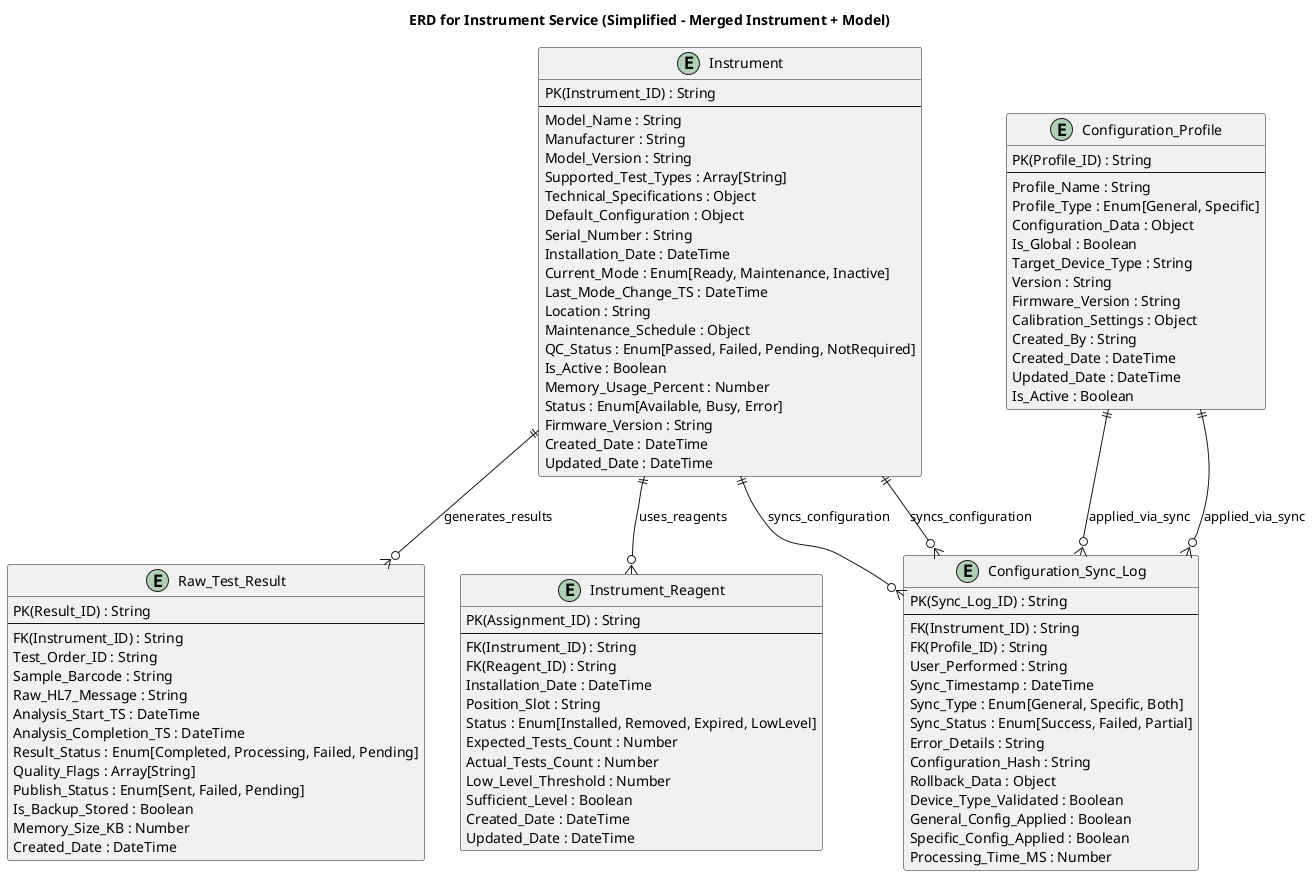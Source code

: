 @startuml Instrument_Service_ERD

title ERD for Instrument Service (Simplified - Merged Instrument + Model)

' -------------------------------------------------------------------
' Core Entity
' -------------------------------------------------------------------

entity Instrument {
    PK(Instrument_ID) : String
    --
    Model_Name : String
    Manufacturer : String
    Model_Version : String
    Supported_Test_Types : Array[String]
    Technical_Specifications : Object
    Default_Configuration : Object
    Serial_Number : String
    Installation_Date : DateTime
    Current_Mode : Enum[Ready, Maintenance, Inactive]
    Last_Mode_Change_TS : DateTime
    Location : String
    Maintenance_Schedule : Object
    QC_Status : Enum[Passed, Failed, Pending, NotRequired]
    Is_Active : Boolean
    Memory_Usage_Percent : Number
    Status : Enum[Available, Busy, Error]
    Firmware_Version : String
    Created_Date : DateTime
    Updated_Date : DateTime
}

' -------------------------------------------------------------------
' Test Results Management
' -------------------------------------------------------------------

entity Raw_Test_Result {
    PK(Result_ID) : String
    --
    FK(Instrument_ID) : String
    Test_Order_ID : String
    Sample_Barcode : String
    Raw_HL7_Message : String
    Analysis_Start_TS : DateTime
    Analysis_Completion_TS : DateTime
    Result_Status : Enum[Completed, Processing, Failed, Pending]
    Quality_Flags : Array[String]
    Publish_Status : Enum[Sent, Failed, Pending]
    Is_Backup_Stored : Boolean
    Memory_Size_KB : Number
    Created_Date : DateTime
}

' -------------------------------------------------------------------
' Reagents Management
' -------------------------------------------------------------------

entity Instrument_Reagent {
    PK(Assignment_ID) : String
    --
    FK(Instrument_ID) : String
    FK(Reagent_ID) : String
    Installation_Date : DateTime
    Position_Slot : String
    Status : Enum[Installed, Removed, Expired, LowLevel]
    Expected_Tests_Count : Number
    Actual_Tests_Count : Number
    Low_Level_Threshold : Number
    Sufficient_Level : Boolean
    Created_Date : DateTime
    Updated_Date : DateTime
}

' -------------------------------------------------------------------
' Configuration Management
' -------------------------------------------------------------------

entity Configuration_Profile {
    PK(Profile_ID) : String
    --
    Profile_Name : String
    Profile_Type : Enum[General, Specific]
    Configuration_Data : Object
    Is_Global : Boolean
    Target_Device_Type : String
    Version : String
    Firmware_Version : String
    Calibration_Settings : Object
    Created_By : String
    Created_Date : DateTime
    Updated_Date : DateTime
    Is_Active : Boolean
}

entity Configuration_Sync_Log {
    PK(Sync_Log_ID) : String
    --
    FK(Instrument_ID) : String
    FK(Profile_ID) : String
    User_Performed : String
    Sync_Timestamp : DateTime
    Sync_Type : Enum[General, Specific, Both]
    Sync_Status : Enum[Success, Failed, Partial]
    Error_Details : String
    Configuration_Hash : String
    Rollback_Data : Object
    Device_Type_Validated : Boolean
    General_Config_Applied : Boolean
    Specific_Config_Applied : Boolean
    Processing_Time_MS : Number
}

' -------------------------------------------------------------------
' Relationships
' -------------------------------------------------------------------

Instrument ||--o{ Raw_Test_Result : generates_results
Instrument ||--o{ Configuration_Sync_Log : syncs_configuration
Instrument ||--o{ Instrument_Reagent : uses_reagents

Configuration_Profile ||--o{ Configuration_Sync_Log : applied_via_sync

Instrument ||--o{ Configuration_Sync_Log : syncs_configuration
Configuration_Profile ||--o{ Configuration_Sync_Log : applied_via_sync

@enduml
